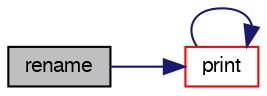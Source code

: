 digraph "rename"
{
  bgcolor="transparent";
  edge [fontname="FreeSans",fontsize="10",labelfontname="FreeSans",labelfontsize="10"];
  node [fontname="FreeSans",fontsize="10",shape=record];
  rankdir="LR";
  Node1705 [label="rename",height=0.2,width=0.4,color="black", fillcolor="grey75", style="filled", fontcolor="black"];
  Node1705 -> Node1706 [color="midnightblue",fontsize="10",style="solid",fontname="FreeSans"];
  Node1706 [label="print",height=0.2,width=0.4,color="red",URL="$a29378.html#aa61247f481294e0822e293753513bd29",tooltip="Write. "];
  Node1706 -> Node1706 [color="midnightblue",fontsize="10",style="solid",fontname="FreeSans"];
}
